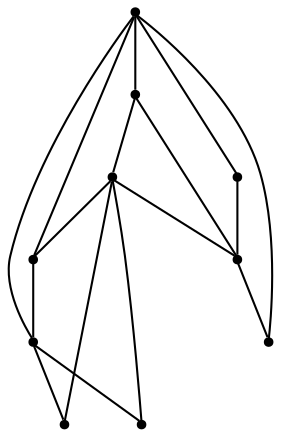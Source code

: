 graph {
  node [shape=point,comment="{\"directed\":false,\"doi\":\"10.1007/978-3-031-49272-3_21\",\"figure\":\"11 (2)\"}"]

  v0 [pos="388.6869056861867,519.2931288792238"]
  v1 [pos="600.770700417565,519.2931288792238"]
  v2 [pos="261.43748013730163,840.8988014096665"]
  v3 [pos="600.7707004175651,247.06987066512568"]
  v4 [pos="533.6100125902288,540.5006236811176"]
  v5 [pos="540.6819984645011,547.5723321206175"]
  v6 [pos="473.52126294585173,568.7795725719577"]
  v7 [pos="321.5262178588505,540.5006236811176"]
  v8 [pos="328.598171938914,547.5723321206174"]
  v9 [pos="261.43747218874944,568.7795725719577"]

  v1 -- v0 [id="-3",pos="600.770700417565,519.2931288792238 388.6869056861867,519.2931288792238 388.6869056861867,519.2931288792238 388.6869056861867,519.2931288792238"]
  v1 -- v2 [id="-5",pos="600.770700417565,519.2931288792238 261.43748013730163,840.8988014096665 261.43748013730163,840.8988014096665 261.43748013730163,840.8988014096665"]
  v3 -- v1 [id="-6",pos="600.7707004175651,247.06987066512568 600.770700417565,519.2931288792238 600.770700417565,519.2931288792238 600.770700417565,519.2931288792238"]
  v3 -- v0 [id="-7",pos="600.7707004175651,247.06987066512568 388.6869056861867,519.2931288792238 388.6869056861867,519.2931288792238 388.6869056861867,519.2931288792238"]
  v1 -- v4 [id="-9",pos="600.770700417565,519.2931288792238 533.6100125902288,540.5006236811176 533.6100125902288,540.5006236811176 533.6100125902288,540.5006236811176"]
  v5 -- v1 [id="-10",pos="540.6819984645011,547.5723321206175 600.770700417565,519.2931288792238 600.770700417565,519.2931288792238 600.770700417565,519.2931288792238"]
  v6 -- v5 [id="-11",pos="473.52126294585173,568.7795725719577 540.6819984645011,547.5723321206175 540.6819984645011,547.5723321206175 540.6819984645011,547.5723321206175"]
  v6 -- v4 [id="-12",pos="473.52126294585173,568.7795725719577 533.6100125902288,540.5006236811176 533.6100125902288,540.5006236811176 533.6100125902288,540.5006236811176"]
  v0 -- v7 [id="-13",pos="388.6869056861867,519.2931288792238 321.5262178588505,540.5006236811176 321.5262178588505,540.5006236811176 321.5262178588505,540.5006236811176"]
  v8 -- v0 [id="-14",pos="328.598171938914,547.5723321206174 388.6869056861867,519.2931288792238 388.6869056861867,519.2931288792238 388.6869056861867,519.2931288792238"]
  v9 -- v6 [id="-19",pos="261.43747218874944,568.7795725719577 473.52126294585173,568.7795725719577 473.52126294585173,568.7795725719577 473.52126294585173,568.7795725719577"]
  v9 -- v8 [id="-20",pos="261.43747218874944,568.7795725719577 328.598171938914,547.5723321206174 328.598171938914,547.5723321206174 328.598171938914,547.5723321206174"]
  v9 -- v3 [id="-21",pos="261.43747218874944,568.7795725719577 600.7707004175651,247.06987066512568 600.7707004175651,247.06987066512568 600.7707004175651,247.06987066512568"]
  v9 -- v7 [id="-22",pos="261.43747218874944,568.7795725719577 321.5262178588505,540.5006236811176 321.5262178588505,540.5006236811176 321.5262178588505,540.5006236811176"]
  v2 -- v9 [id="-23",pos="261.43748013730163,840.8988014096665 261.43747218874944,568.7795725719577 261.43747218874944,568.7795725719577 261.43747218874944,568.7795725719577"]
  v2 -- v6 [id="-24",pos="261.43748013730163,840.8988014096665 473.52126294585173,568.7795725719577 473.52126294585173,568.7795725719577 473.52126294585173,568.7795725719577"]
}